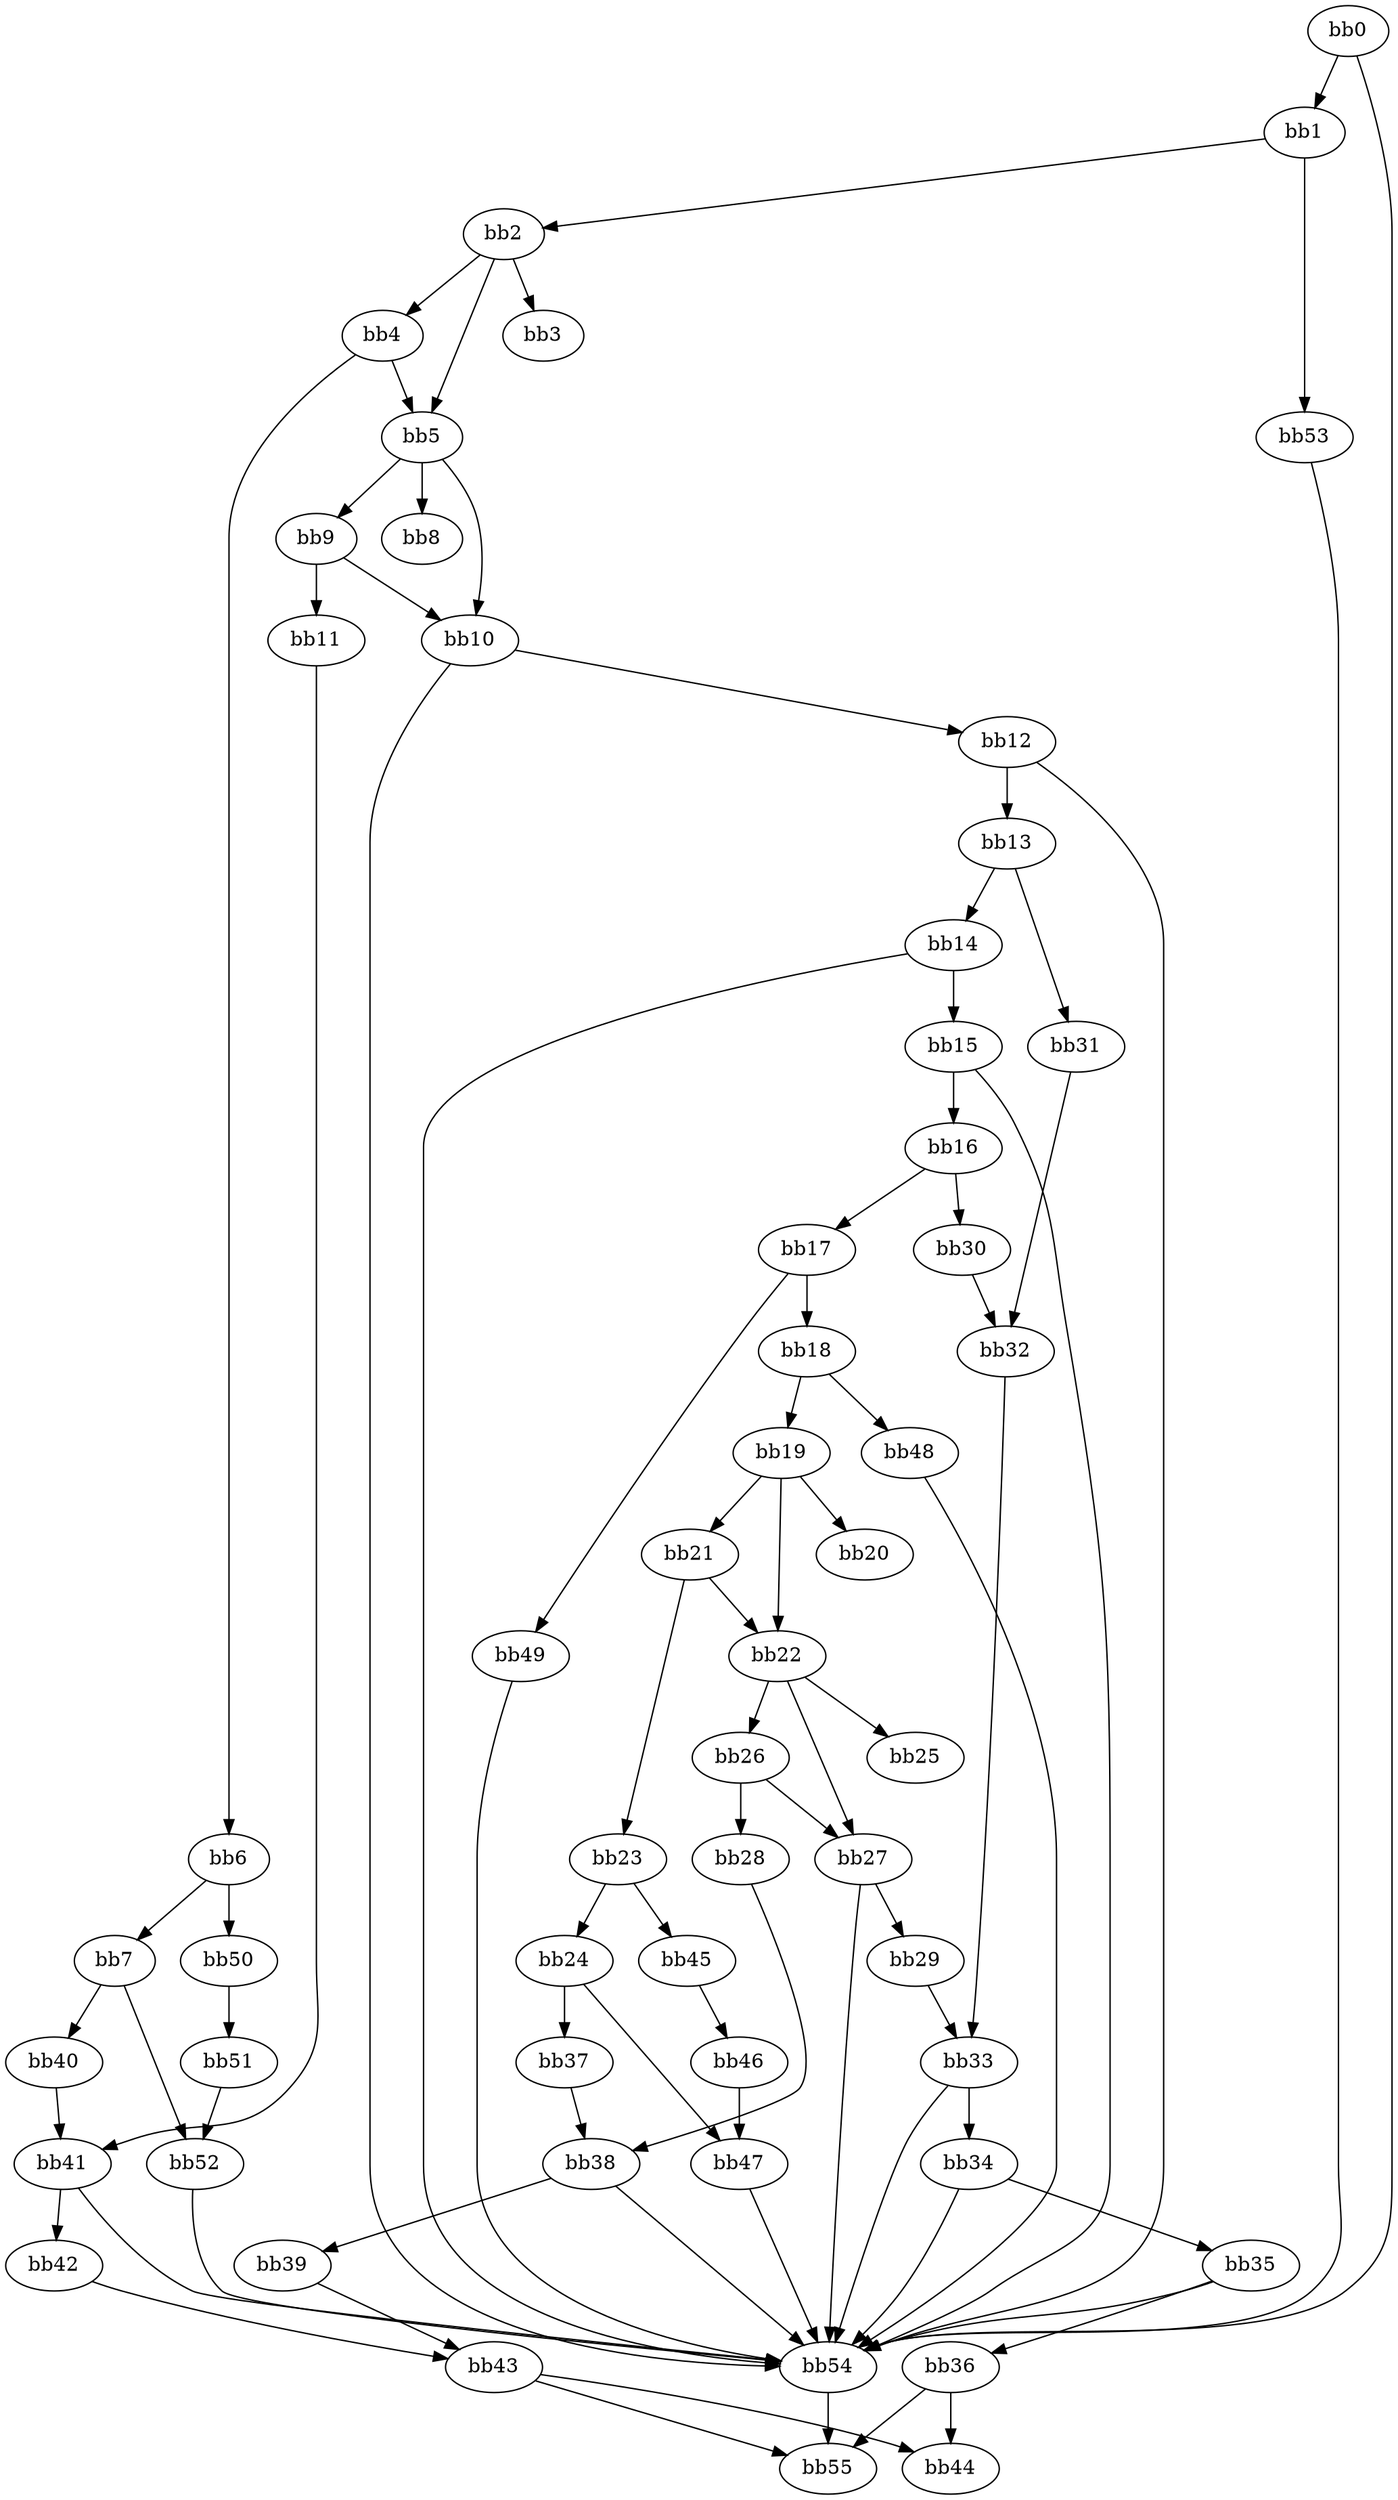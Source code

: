 digraph {
    0 [ label = "bb0\l" ]
    1 [ label = "bb1\l" ]
    2 [ label = "bb2\l" ]
    3 [ label = "bb3\l" ]
    4 [ label = "bb4\l" ]
    5 [ label = "bb5\l" ]
    6 [ label = "bb6\l" ]
    7 [ label = "bb7\l" ]
    8 [ label = "bb8\l" ]
    9 [ label = "bb9\l" ]
    10 [ label = "bb10\l" ]
    11 [ label = "bb11\l" ]
    12 [ label = "bb12\l" ]
    13 [ label = "bb13\l" ]
    14 [ label = "bb14\l" ]
    15 [ label = "bb15\l" ]
    16 [ label = "bb16\l" ]
    17 [ label = "bb17\l" ]
    18 [ label = "bb18\l" ]
    19 [ label = "bb19\l" ]
    20 [ label = "bb20\l" ]
    21 [ label = "bb21\l" ]
    22 [ label = "bb22\l" ]
    23 [ label = "bb23\l" ]
    24 [ label = "bb24\l" ]
    25 [ label = "bb25\l" ]
    26 [ label = "bb26\l" ]
    27 [ label = "bb27\l" ]
    28 [ label = "bb28\l" ]
    29 [ label = "bb29\l" ]
    30 [ label = "bb30\l" ]
    31 [ label = "bb31\l" ]
    32 [ label = "bb32\l" ]
    33 [ label = "bb33\l" ]
    34 [ label = "bb34\l" ]
    35 [ label = "bb35\l" ]
    36 [ label = "bb36\l" ]
    37 [ label = "bb37\l" ]
    38 [ label = "bb38\l" ]
    39 [ label = "bb39\l" ]
    40 [ label = "bb40\l" ]
    41 [ label = "bb41\l" ]
    42 [ label = "bb42\l" ]
    43 [ label = "bb43\l" ]
    44 [ label = "bb44\l" ]
    45 [ label = "bb45\l" ]
    46 [ label = "bb46\l" ]
    47 [ label = "bb47\l" ]
    48 [ label = "bb48\l" ]
    49 [ label = "bb49\l" ]
    50 [ label = "bb50\l" ]
    51 [ label = "bb51\l" ]
    52 [ label = "bb52\l" ]
    53 [ label = "bb53\l" ]
    54 [ label = "bb54\l" ]
    55 [ label = "bb55\l" ]
    0 -> 1 [ ]
    0 -> 54 [ ]
    1 -> 2 [ ]
    1 -> 53 [ ]
    2 -> 3 [ ]
    2 -> 4 [ ]
    2 -> 5 [ ]
    4 -> 5 [ ]
    4 -> 6 [ ]
    5 -> 8 [ ]
    5 -> 9 [ ]
    5 -> 10 [ ]
    6 -> 7 [ ]
    6 -> 50 [ ]
    7 -> 40 [ ]
    7 -> 52 [ ]
    9 -> 10 [ ]
    9 -> 11 [ ]
    10 -> 12 [ ]
    10 -> 54 [ ]
    11 -> 41 [ ]
    12 -> 13 [ ]
    12 -> 54 [ ]
    13 -> 14 [ ]
    13 -> 31 [ ]
    14 -> 15 [ ]
    14 -> 54 [ ]
    15 -> 16 [ ]
    15 -> 54 [ ]
    16 -> 17 [ ]
    16 -> 30 [ ]
    17 -> 18 [ ]
    17 -> 49 [ ]
    18 -> 19 [ ]
    18 -> 48 [ ]
    19 -> 20 [ ]
    19 -> 21 [ ]
    19 -> 22 [ ]
    21 -> 22 [ ]
    21 -> 23 [ ]
    22 -> 25 [ ]
    22 -> 26 [ ]
    22 -> 27 [ ]
    23 -> 24 [ ]
    23 -> 45 [ ]
    24 -> 37 [ ]
    24 -> 47 [ ]
    26 -> 27 [ ]
    26 -> 28 [ ]
    27 -> 29 [ ]
    27 -> 54 [ ]
    28 -> 38 [ ]
    29 -> 33 [ ]
    30 -> 32 [ ]
    31 -> 32 [ ]
    32 -> 33 [ ]
    33 -> 34 [ ]
    33 -> 54 [ ]
    34 -> 35 [ ]
    34 -> 54 [ ]
    35 -> 36 [ ]
    35 -> 54 [ ]
    36 -> 44 [ ]
    36 -> 55 [ ]
    37 -> 38 [ ]
    38 -> 39 [ ]
    38 -> 54 [ ]
    39 -> 43 [ ]
    40 -> 41 [ ]
    41 -> 42 [ ]
    41 -> 54 [ ]
    42 -> 43 [ ]
    43 -> 44 [ ]
    43 -> 55 [ ]
    45 -> 46 [ ]
    46 -> 47 [ ]
    47 -> 54 [ ]
    48 -> 54 [ ]
    49 -> 54 [ ]
    50 -> 51 [ ]
    51 -> 52 [ ]
    52 -> 54 [ ]
    53 -> 54 [ ]
    54 -> 55 [ ]
}

